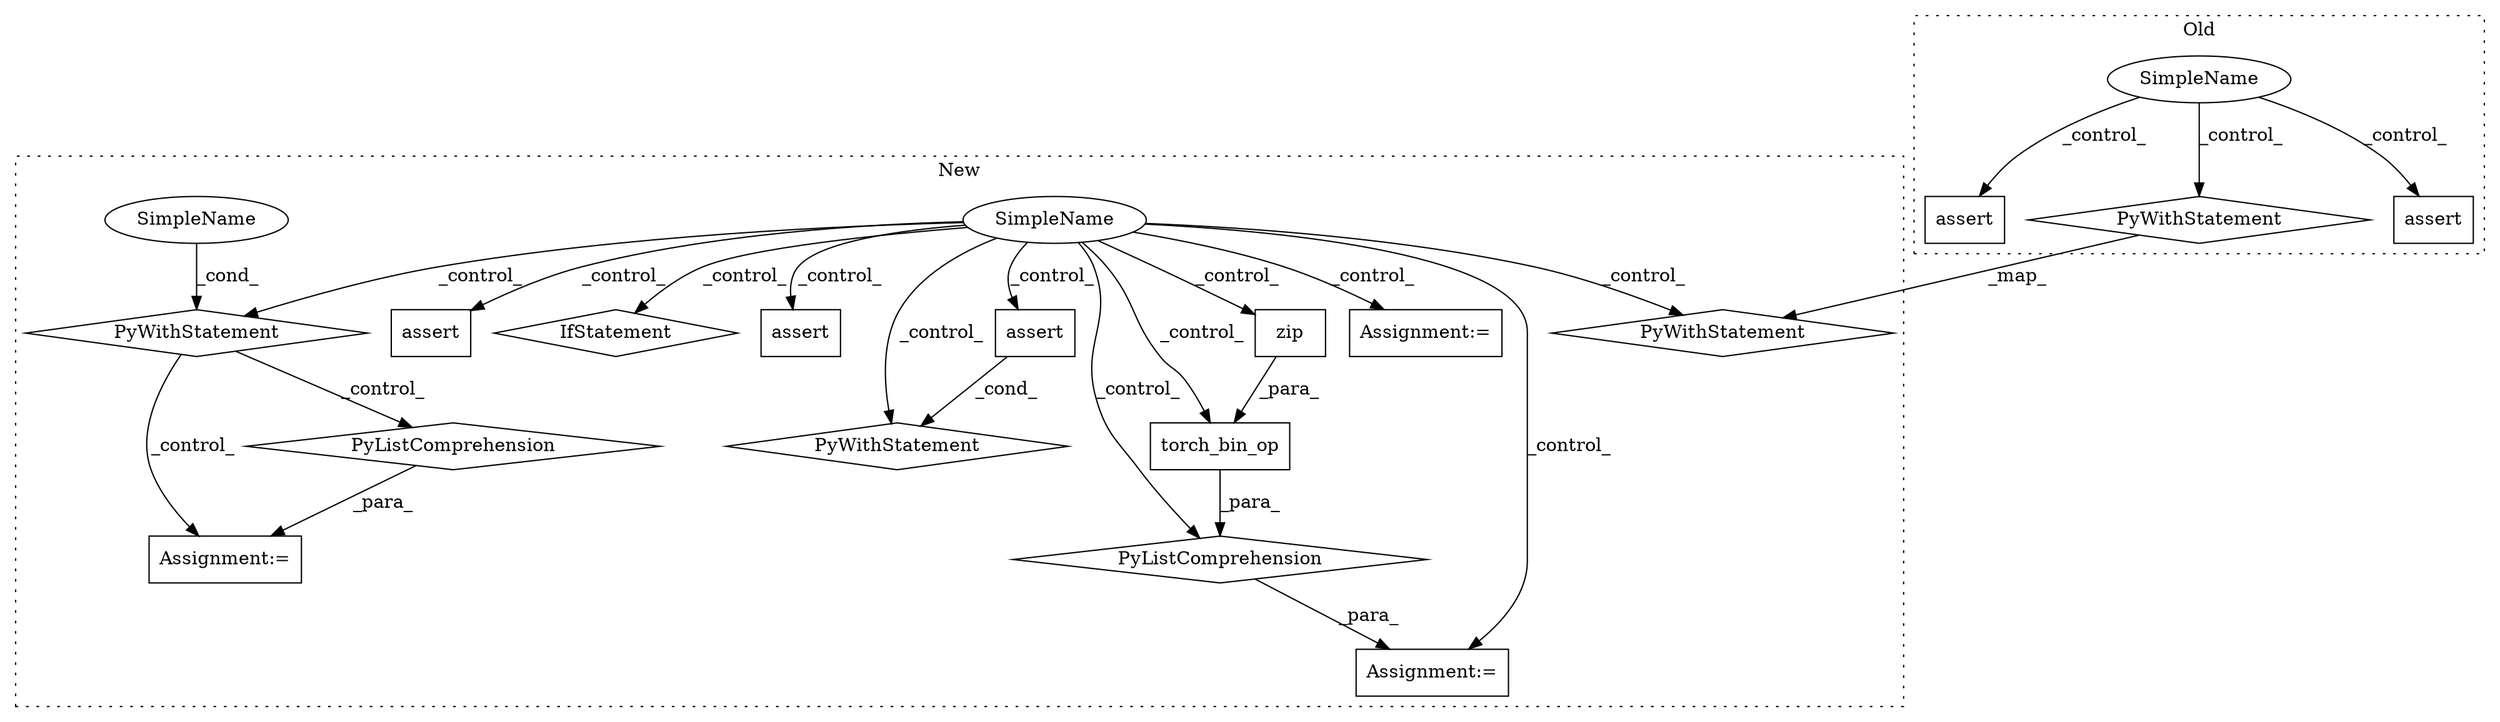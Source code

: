 digraph G {
subgraph cluster0 {
1 [label="assert" a="32" s="29346,29550" l="12,-5" shape="box"];
5 [label="SimpleName" a="42" s="27982" l="12" shape="ellipse"];
6 [label="PyWithStatement" a="104" s="29557,29664" l="10,2" shape="diamond"];
11 [label="assert" a="32" s="29866,30018" l="12,-5" shape="box"];
label = "Old";
style="dotted";
}
subgraph cluster1 {
2 [label="torch_bin_op" a="32" s="29162,29178" l="13,1" shape="box"];
3 [label="SimpleName" a="42" s="" l="" shape="ellipse"];
4 [label="PyWithStatement" a="104" s="28035,28133" l="10,2" shape="diamond"];
7 [label="PyWithStatement" a="104" s="29363,29470" l="10,2" shape="diamond"];
8 [label="SimpleName" a="42" s="" l="" shape="ellipse"];
9 [label="PyListComprehension" a="109" s="28181" l="169" shape="diamond"];
10 [label="assert" a="32" s="29326,29350" l="12,1" shape="box"];
12 [label="IfStatement" a="25" s="28810" l="41" shape="diamond"];
13 [label="assert" a="32" s="28896,28978" l="18,1" shape="box"];
14 [label="zip" a="32" s="29278,29297" l="4,1" shape="box"];
15 [label="assert" a="32" s="28387,28469" l="18,1" shape="box"];
16 [label="PyWithStatement" a="104" s="28372,28470" l="10,2" shape="diamond"];
17 [label="PyListComprehension" a="109" s="29162" l="153" shape="diamond"];
18 [label="Assignment:=" a="7" s="28159" l="22" shape="box"];
19 [label="Assignment:=" a="7" s="29144" l="18" shape="box"];
20 [label="Assignment:=" a="7" s="29092" l="1" shape="box"];
label = "New";
style="dotted";
}
2 -> 17 [label="_para_"];
3 -> 15 [label="_control_"];
3 -> 12 [label="_control_"];
3 -> 14 [label="_control_"];
3 -> 19 [label="_control_"];
3 -> 2 [label="_control_"];
3 -> 4 [label="_control_"];
3 -> 16 [label="_control_"];
3 -> 13 [label="_control_"];
3 -> 17 [label="_control_"];
3 -> 10 [label="_control_"];
3 -> 20 [label="_control_"];
3 -> 7 [label="_control_"];
4 -> 18 [label="_control_"];
4 -> 9 [label="_control_"];
5 -> 6 [label="_control_"];
5 -> 11 [label="_control_"];
5 -> 1 [label="_control_"];
6 -> 7 [label="_map_"];
8 -> 4 [label="_cond_"];
9 -> 18 [label="_para_"];
14 -> 2 [label="_para_"];
15 -> 16 [label="_cond_"];
17 -> 19 [label="_para_"];
}
